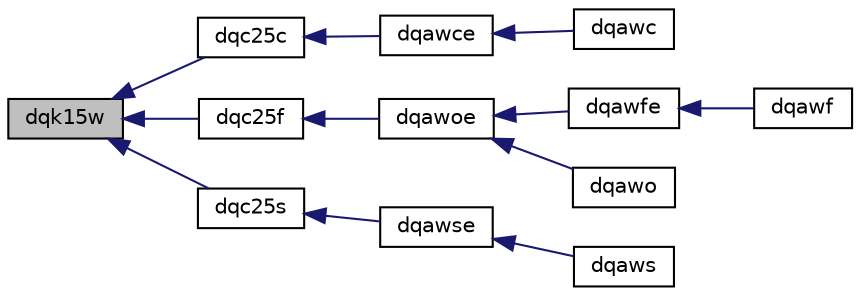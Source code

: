 digraph "dqk15w"
{
  edge [fontname="Helvetica",fontsize="10",labelfontname="Helvetica",labelfontsize="10"];
  node [fontname="Helvetica",fontsize="10",shape=record];
  rankdir="LR";
  Node1 [label="dqk15w",height=0.2,width=0.4,color="black", fillcolor="grey75", style="filled", fontcolor="black"];
  Node1 -> Node2 [dir="back",color="midnightblue",fontsize="10",style="solid",fontname="Helvetica"];
  Node2 [label="dqc25c",height=0.2,width=0.4,color="black", fillcolor="white", style="filled",URL="$quadpack__double_8f90.html#afeab507b27a2e8362f7a21824685093d"];
  Node2 -> Node3 [dir="back",color="midnightblue",fontsize="10",style="solid",fontname="Helvetica"];
  Node3 [label="dqawce",height=0.2,width=0.4,color="black", fillcolor="white", style="filled",URL="$quadpack__double_8f90.html#a3384f0ddac447c6e7c89a4fb2060b009"];
  Node3 -> Node4 [dir="back",color="midnightblue",fontsize="10",style="solid",fontname="Helvetica"];
  Node4 [label="dqawc",height=0.2,width=0.4,color="black", fillcolor="white", style="filled",URL="$quadpack__double_8f90.html#a92306562e59e5209d921c26775bee237"];
  Node1 -> Node5 [dir="back",color="midnightblue",fontsize="10",style="solid",fontname="Helvetica"];
  Node5 [label="dqc25f",height=0.2,width=0.4,color="black", fillcolor="white", style="filled",URL="$quadpack__double_8f90.html#ac41c2d50f3b174bbabc9374a74f8f06e"];
  Node5 -> Node6 [dir="back",color="midnightblue",fontsize="10",style="solid",fontname="Helvetica"];
  Node6 [label="dqawoe",height=0.2,width=0.4,color="black", fillcolor="white", style="filled",URL="$quadpack__double_8f90.html#ad36d43d285454b23e26b1131fa6c18c7"];
  Node6 -> Node7 [dir="back",color="midnightblue",fontsize="10",style="solid",fontname="Helvetica"];
  Node7 [label="dqawfe",height=0.2,width=0.4,color="black", fillcolor="white", style="filled",URL="$quadpack__double_8f90.html#a8c991ec87bb2062a57a3ed106c26c19e"];
  Node7 -> Node8 [dir="back",color="midnightblue",fontsize="10",style="solid",fontname="Helvetica"];
  Node8 [label="dqawf",height=0.2,width=0.4,color="black", fillcolor="white", style="filled",URL="$quadpack__double_8f90.html#a14831c99e9c4752832697dea9fcae661"];
  Node6 -> Node9 [dir="back",color="midnightblue",fontsize="10",style="solid",fontname="Helvetica"];
  Node9 [label="dqawo",height=0.2,width=0.4,color="black", fillcolor="white", style="filled",URL="$quadpack__double_8f90.html#a67efe6ee58123b07140ed29234f59f59"];
  Node1 -> Node10 [dir="back",color="midnightblue",fontsize="10",style="solid",fontname="Helvetica"];
  Node10 [label="dqc25s",height=0.2,width=0.4,color="black", fillcolor="white", style="filled",URL="$quadpack__double_8f90.html#ab518d83929da0da5b6c9bdd00da402d2"];
  Node10 -> Node11 [dir="back",color="midnightblue",fontsize="10",style="solid",fontname="Helvetica"];
  Node11 [label="dqawse",height=0.2,width=0.4,color="black", fillcolor="white", style="filled",URL="$quadpack__double_8f90.html#ab254e22aa7af6d0ed2a839f92362b415"];
  Node11 -> Node12 [dir="back",color="midnightblue",fontsize="10",style="solid",fontname="Helvetica"];
  Node12 [label="dqaws",height=0.2,width=0.4,color="black", fillcolor="white", style="filled",URL="$quadpack__double_8f90.html#abb3ba6162803471ee342d3c9d612d713"];
}
